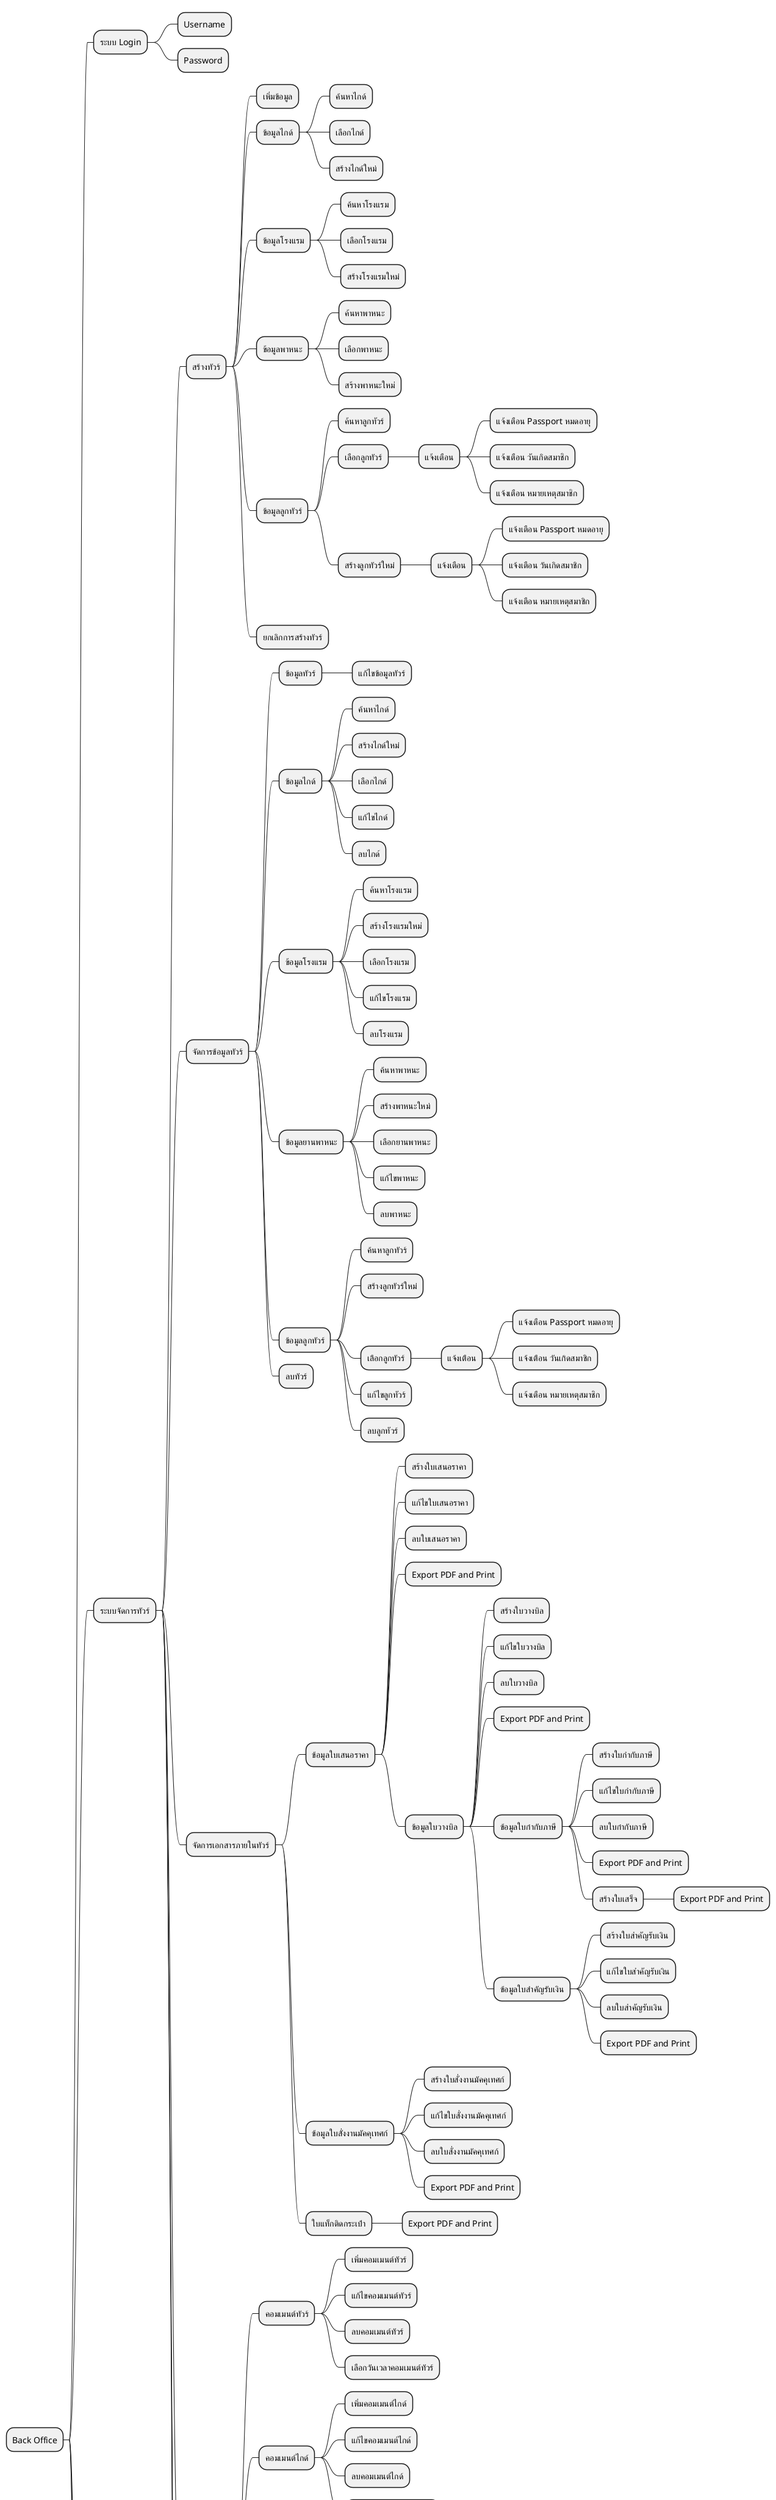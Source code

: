 @startmindmap
* Back Office

** ระบบ Login
*** Username
*** Password
** ระบบจัดการทัวร์
*** สร้างทัวร์
**** เพิ่มข้อมูล
**** ข้อมูลไกด์
***** ค้นหาไกด์
***** เลือกไกด์
***** สร้างไกด์ใหม่
**** ข้อมูลโรงแรม
***** ค้นหาโรงแรม
***** เลือกโรงแรม
***** สร้างโรงแรมใหม่
**** ข้อมูลพาหนะ
***** ค้นหาพาหนะ
***** เลือกพาหนะ
***** สร้างพาหนะใหม่
**** ข้อมูลลูกทัวร์
***** ค้นหาลูกทัวร์
***** เลือกลูกทัวร์
****** แจ้งเตือน
******* แจ้งเตือน Passport หมดอายุ
******* แจ้งเตือน วันเกิดสมาชิก
******* แจ้งเตือน หมายเหตุสมาชิก
***** สร้างลูกทัวร์ใหม่
****** แจ้งเตือน
******* แจ้งเตือน Passport หมดอายุ
******* แจ้งเตือน วันเกิดสมาชิก
******* แจ้งเตือน หมายเหตุสมาชิก
**** ยกเลิกการสร้างทัวร์
' **** ยกเลิกการสร้างทัวร์
*** จัดการข้อมูลทัวร์
**** ข้อมูลทัวร์
***** แก้ไขข้อมูลทัวร์
**** ข้อมูลไกด์
***** ค้นหาไกด์
***** สร้างไกด์ใหม่
***** เลือกไกด์
***** แก้ไขไกด์
***** ลบไกด์
**** ข้อมูลโรงแรม
***** ค้นหาโรงแรม
***** สร้างโรงแรมใหม่
***** เลือกโรงแรม
***** แก้ไขโรงแรม
***** ลบโรงแรม
**** ข้อมูลยานพาหนะ
***** ค้นหาพาหนะ
***** สร้างพาหนะใหม่
***** เลือกยานพาหนะ
***** แก้ไขพาหนะ
***** ลบพาหนะ
**** ข้อมูลลูกทัวร์
***** ค้นหาลูกทัวร์
***** สร้างลูกทัวร์ใหม่
***** เลือกลูกทัวร์
****** แจ้งเตือน
******* แจ้งเตือน Passport หมดอายุ
******* แจ้งเตือน วันเกิดสมาชิก
******* แจ้งเตือน หมายเหตุสมาชิก
***** แก้ไขลูกทัวร์
***** ลบลูกทัวร์
**** ลบทัวร์
*** จัดการเอกสารภายในทัวร์
**** ข้อมูลใบเสนอราคา
***** สร้างใบเสนอราคา
***** แก้ไขใบเสนอราคา
***** ลบใบเสนอราคา
***** Export PDF and Print
***** ข้อมูลใบวางบิล
****** สร้างใบวางบิล
****** แก้ไขใบวางบิล
****** ลบใบวางบิล
****** Export PDF and Print
****** ข้อมูลใบกำกับภาษี
******* สร้างใบกำกับภาษี
******* แก้ไขใบกำกับภาษี
******* ลบใบกำกับภาษี
******* Export PDF and Print
******* สร้างใบเสร็จ
******** Export PDF and Print
****** ข้อมูลใบสำคัญรับเงิน
******* สร้างใบสำคัญรับเงิน
******* แก้ไขใบสำคัญรับเงิน
******* ลบใบสำคัญรับเงิน
******* Export PDF and Print
**** ข้อมูลใบสั่งงานมัคคุเทศก์
***** สร้างใบสั่งงานมัคคุเทศก์
***** แก้ไขใบสั่งงานมัคคุเทศก์
***** ลบใบสั่งงานมัคคุเทศก์
***** Export PDF and Print
**** ใบแท็กติดกระเป๋า
***** Export PDF and Print
*** คอมเมนต์
**** คอมเมนต์ทัวร์
***** เพิ่มคอมเมนต์ทัวร์
***** แก้ไขคอมเมนต์ทัวร์
***** ลบคอมเมนต์ทัวร์
***** เลือกวันเวลาคอมเมนต์ทัวร์
**** คอมเมนต์ไกด์
***** เพิ่มคอมเมนต์ไกด์
***** แก้ไขคอมเมนต์ไกด์
***** ลบคอมเมนต์ไกด์
***** เลือกวันเวลาคอมเมนต์ไกด์
**** คอมเมนต์โรงแรม
***** เพิ่มคอมเมนต์โรงแรม
***** แก้ไขคอมเมนต์โรงแรม
***** ลบคอมเมนต์โรงแรม
***** เลือกวันเวลาคอมเมนต์โรงแรม
**** คอมเมนต์สมาชิก
***** เพิ่มคอมเมนต์สมาชิก
***** แก้ไขคอมเมนต์สมาชิก
***** ลบคอมเมนต์สมาชิก
***** เลือกวันเวลาคอมเมนต์สมาชิก
**** คอมเมนต์ยานพาหนะ
***** เพิ่มคอมเมนต์ยานพาหนะ
***** แก้ไขคอมเมนต์ยานพาหนะ
***** ลบคอมเมนต์ยานพาหนะ
***** เลือกวันเวลาคอมเมนต์ยานพาหนะ
*** แจ้งเตือน
**** แจ้งเตือน Passport ลูกทัวร์หมดอายุ (ไม่มั่นใจ*)
*** Export ข้อมูลทัวร์เป็น PDF และ Print
*** สถานะทัวร์
**** สถานะกำลังรอ
**** สถานะพร้อม
**** สถานะจบทริป
** จัดการข้อมูลในระบบ
*** ข้อมูลพนักงาน
**** ค้นหาข้อมูลพนักงาน
**** เพิ่มข้อมูลพนักงาน
**** แก้ไขข้อมูลพนักงาน
**** ลบข้อมูลพนักงาน
**** ระดับพนักงาน
***** ระดับหนึ่ง
****** สิทธิ์สร้างแอคเคาท์ใหม่
****** สิทธิ์อนุมัติใบ 1 2 3 ฯ
****** สิทธิ์ในการทำสิ่งต่าง ๆ
***** ระดับสอง
***** ระดับสาม
***** ระดับสี่
***** ระดับห้า
*** ข้อมูลไกด์
**** ค้นหาข้อมูลไกด์
**** เพิ่มข้อมูลไกด์
**** แก้ไขข้อมูลไกด์
**** ลบข้อมูลไกด์
**** คอมเมนต์ข้อมูลไกด์
***** เพิ่มคอมเมนต์ข้อมูลไกด์
***** แก้ไขคอมเมนต์ข้อมูลไกด์
***** ลบคอมเมนต์ข้อมูลไกด์
*** ข้อมูลโรงแรม
**** ค้นหาข้อมูลโรงแรม
**** เพิ่มข้อมูลโรงแรม
**** แก้ไขข้อมูลโรงแรม
**** ลบข้อมูลโรงแรม
**** คอมเมนต์ข้อมูลโรงแรม
***** เพิ่มคอมเมนต์ข้อมูลโรงแรม
***** แก้ไขคอมเมนต์ข้อมูลโรงแรม
***** ลบคอมเมนต์ข้อมูลโรงแรม
*** ข้อมูลพาหนะ
**** ค้นหาข้อมูลพาหนะ
**** เพิ่มข้อมูลพาหนะ
**** แก้ไขข้อมูลพาหนะ
**** ลบข้อมูลพาหนะ
**** คอมเมนต์ข้อมูลพาหนะ
***** เพิ่มคอมเมนต์ข้อมูลพาหนะ
***** แก้ไขคอมเมนต์ข้อมูลพาหนะ
***** ลบคอมเมนต์ข้อมูลพาหนะ
*** ข้อมูลลูกทัวร์
**** ค้นหาข้อมูลลูกทัวร์
**** เพิ่มข้อมูลลูกทัวร์
**** แก้ไขข้อมูลลูกทัวร์
**** ลบข้อมูลลูกทัวร์
**** คอมเมนต์ข้อมูลลูกทัวร์
***** เพิ่มคอมเมนต์ข้อมูลลูกทัวร์
***** แก้ไขคอมเมนต์ข้อมูลลูกทัวร์
***** ลบคอมเมนต์ข้อมูลลูกทัวร์

** การเงินของบริษัท
*** ข้อมูลใบเบิกค่าใช้จ่าย
**** สร้างใบเบิกเงินสดย่อย
**** แก้ไขใบเบิกเงินสดย่อย
**** ลบใบเบิกเงินสดย่อย
**** Print and export to PDF
**** ข้อมูลใบเคลียร์
***** สร้างใบเคลียร์เงินสด
***** แก้ไขใบเคลียร์เงินสด
***** ลบใบเคลียร์เงินสด
***** Print and export to PDF

** รายงานรายรับรายจ่าย
*** ค้นหารายงานรายรับรายจ่าย
*** แสดงรายงานรายรับรายจ่ายแบบรายวัน
*** แสดงรายงานรายรับรายจ่ายแบบรายรายเดือน
*** แสดงรายงานรายรับรายจ่ายแบบรายปี
*** แสดงรายงานรายรับรายจ่ายแบบรายเดือนแบบวัน
*** Export to Excel
@endmindmap